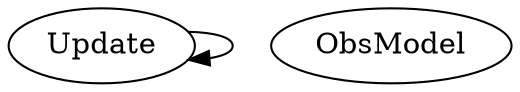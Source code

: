 /* Created by mdot for Matlab */
digraph m2html {
  Update -> Update;

  ObsModel [URL="ObsModel.html"];
  Update [URL="Update.html"];
}